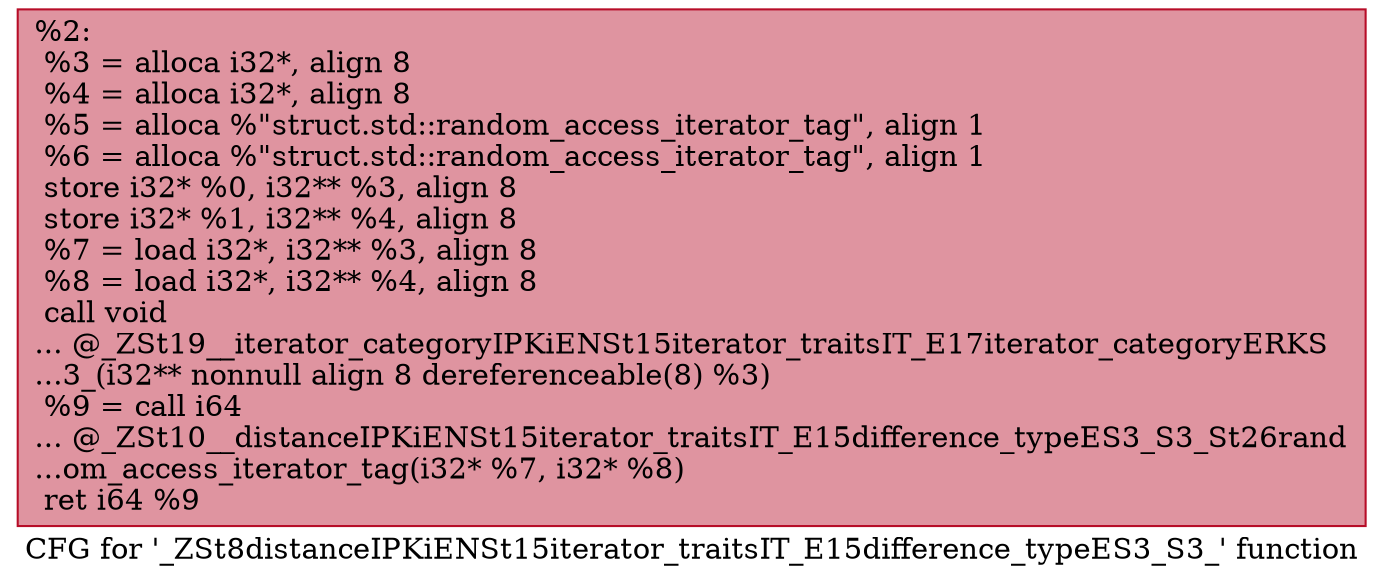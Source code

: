 digraph "CFG for '_ZSt8distanceIPKiENSt15iterator_traitsIT_E15difference_typeES3_S3_' function" {
	label="CFG for '_ZSt8distanceIPKiENSt15iterator_traitsIT_E15difference_typeES3_S3_' function";

	Node0x55841198d960 [shape=record,color="#b70d28ff", style=filled, fillcolor="#b70d2870",label="{%2:\l  %3 = alloca i32*, align 8\l  %4 = alloca i32*, align 8\l  %5 = alloca %\"struct.std::random_access_iterator_tag\", align 1\l  %6 = alloca %\"struct.std::random_access_iterator_tag\", align 1\l  store i32* %0, i32** %3, align 8\l  store i32* %1, i32** %4, align 8\l  %7 = load i32*, i32** %3, align 8\l  %8 = load i32*, i32** %4, align 8\l  call void\l... @_ZSt19__iterator_categoryIPKiENSt15iterator_traitsIT_E17iterator_categoryERKS\l...3_(i32** nonnull align 8 dereferenceable(8) %3)\l  %9 = call i64\l... @_ZSt10__distanceIPKiENSt15iterator_traitsIT_E15difference_typeES3_S3_St26rand\l...om_access_iterator_tag(i32* %7, i32* %8)\l  ret i64 %9\l}"];
}
